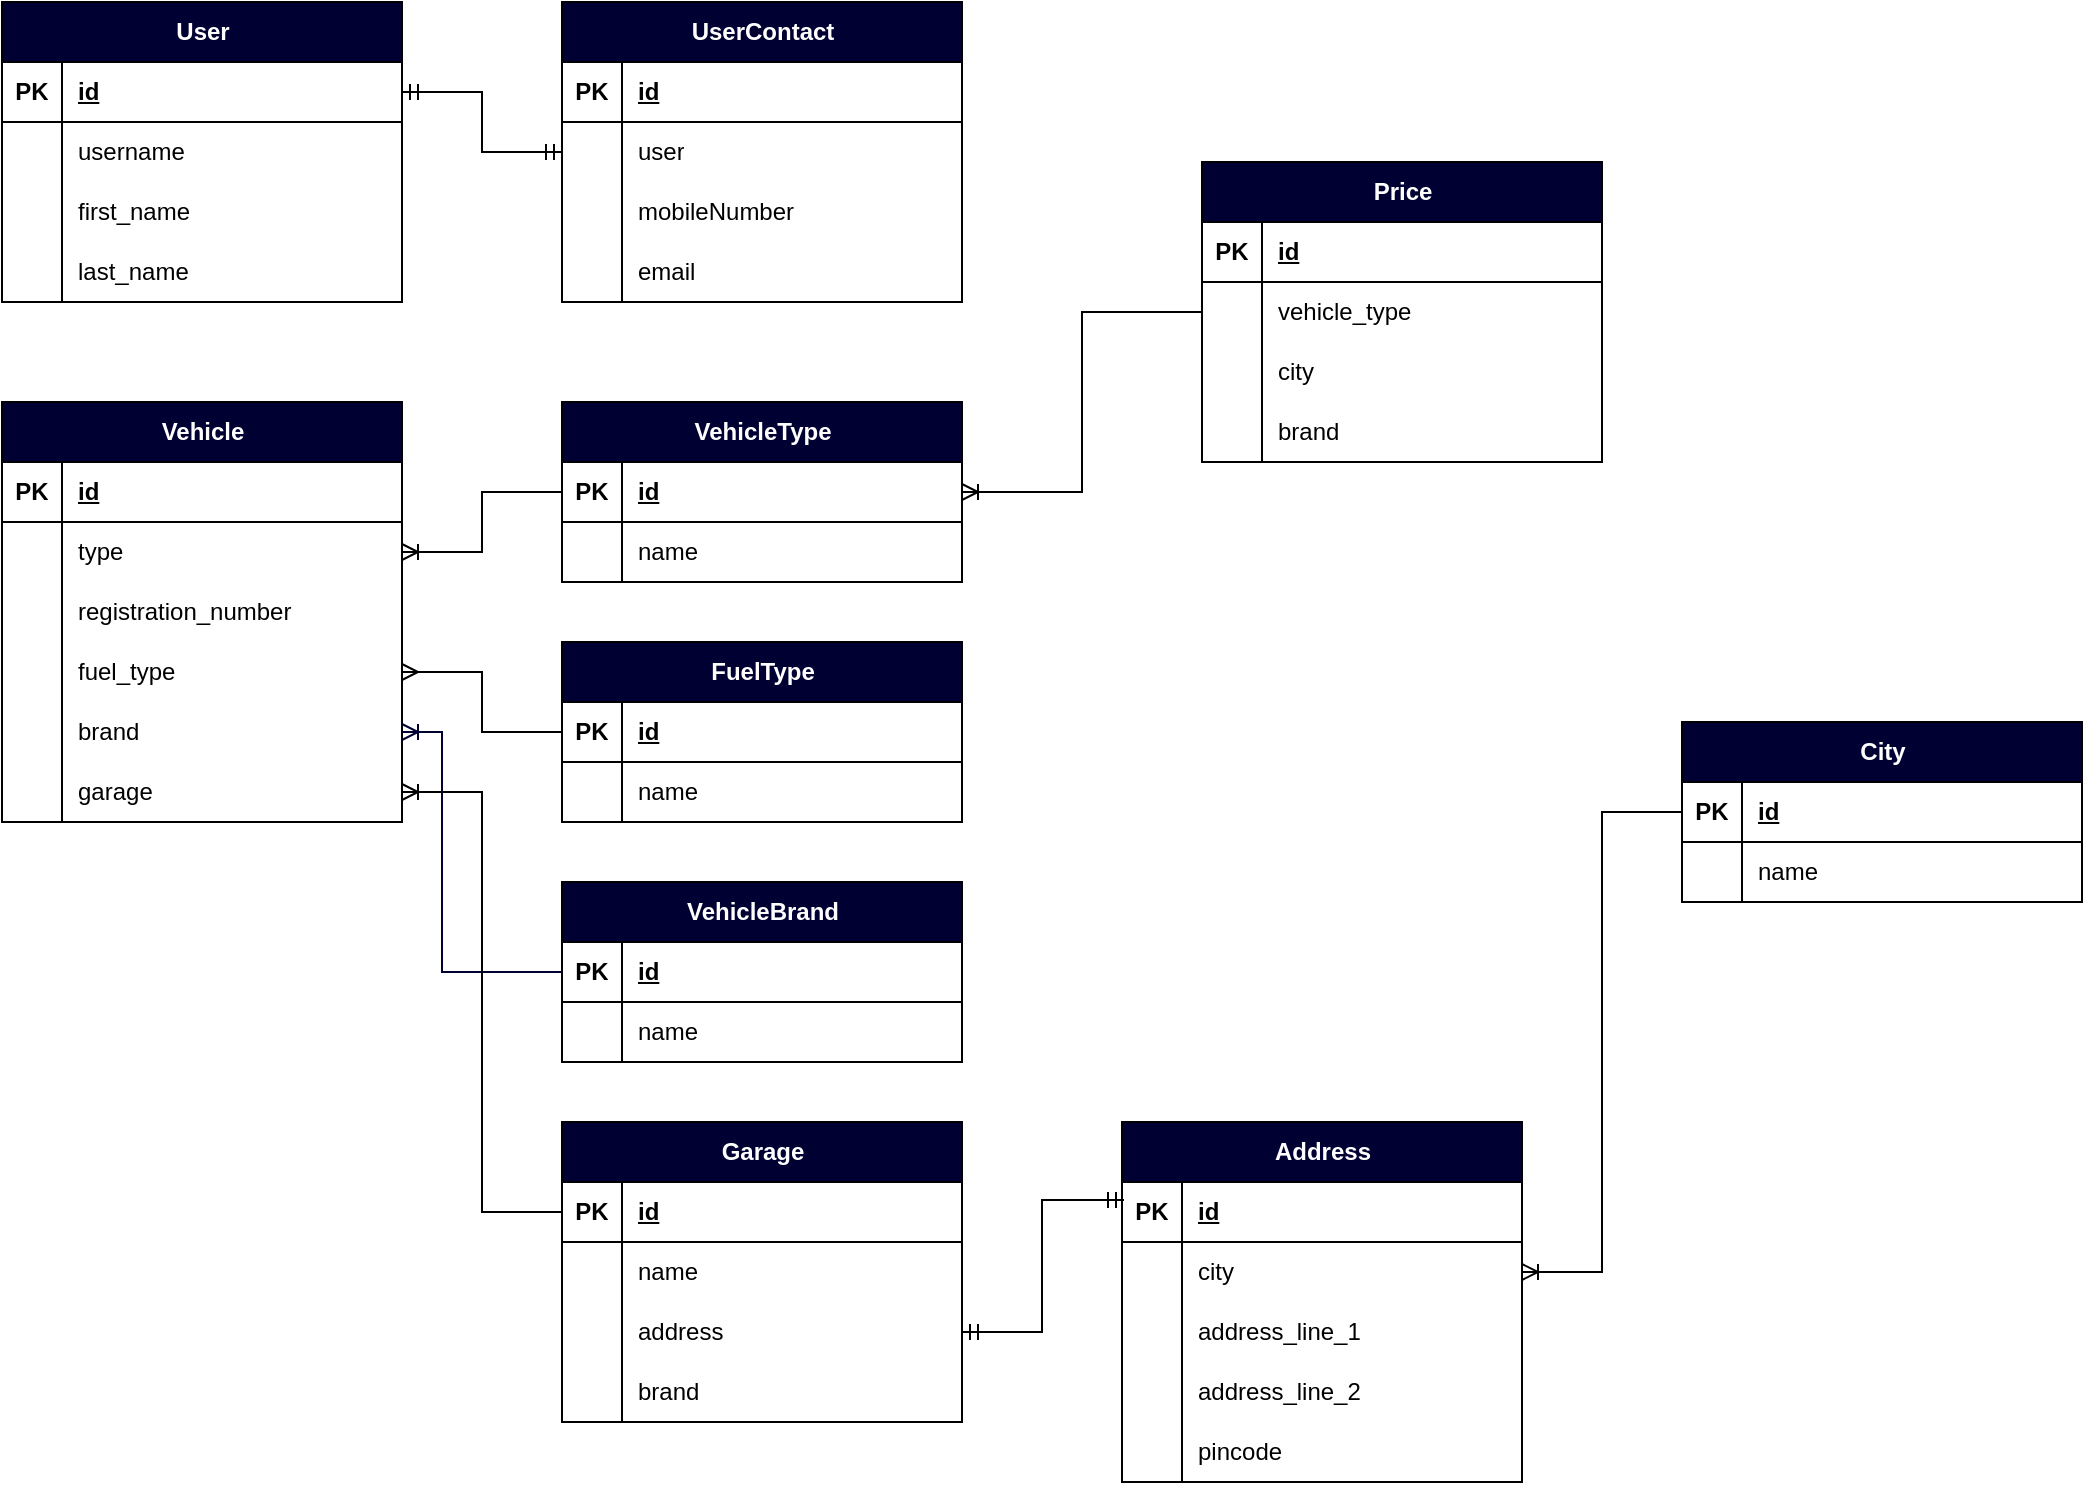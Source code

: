 <mxfile version="21.6.8" type="github">
  <diagram id="R2lEEEUBdFMjLlhIrx00" name="Page-1">
    <mxGraphModel dx="1434" dy="750" grid="1" gridSize="10" guides="1" tooltips="1" connect="1" arrows="1" fold="1" page="1" pageScale="1" pageWidth="850" pageHeight="1100" math="0" shadow="0" extFonts="Permanent Marker^https://fonts.googleapis.com/css?family=Permanent+Marker">
      <root>
        <mxCell id="0" />
        <mxCell id="1" parent="0" />
        <mxCell id="TW8zN2SquAORS2_X0zOL-1" value="User" style="shape=table;startSize=30;container=1;collapsible=1;childLayout=tableLayout;fixedRows=1;rowLines=0;fontStyle=1;align=center;resizeLast=1;html=1;fillColor=#000033;fontColor=#FFFFFF;" vertex="1" parent="1">
          <mxGeometry x="120" y="80" width="200" height="150" as="geometry" />
        </mxCell>
        <mxCell id="TW8zN2SquAORS2_X0zOL-2" value="" style="shape=tableRow;horizontal=0;startSize=0;swimlaneHead=0;swimlaneBody=0;fillColor=none;collapsible=0;dropTarget=0;points=[[0,0.5],[1,0.5]];portConstraint=eastwest;top=0;left=0;right=0;bottom=1;" vertex="1" parent="TW8zN2SquAORS2_X0zOL-1">
          <mxGeometry y="30" width="200" height="30" as="geometry" />
        </mxCell>
        <mxCell id="TW8zN2SquAORS2_X0zOL-3" value="PK" style="shape=partialRectangle;connectable=0;fillColor=none;top=0;left=0;bottom=0;right=0;fontStyle=1;overflow=hidden;whiteSpace=wrap;html=1;" vertex="1" parent="TW8zN2SquAORS2_X0zOL-2">
          <mxGeometry width="30" height="30" as="geometry">
            <mxRectangle width="30" height="30" as="alternateBounds" />
          </mxGeometry>
        </mxCell>
        <mxCell id="TW8zN2SquAORS2_X0zOL-4" value="id" style="shape=partialRectangle;connectable=0;fillColor=none;top=0;left=0;bottom=0;right=0;align=left;spacingLeft=6;fontStyle=5;overflow=hidden;whiteSpace=wrap;html=1;" vertex="1" parent="TW8zN2SquAORS2_X0zOL-2">
          <mxGeometry x="30" width="170" height="30" as="geometry">
            <mxRectangle width="170" height="30" as="alternateBounds" />
          </mxGeometry>
        </mxCell>
        <mxCell id="TW8zN2SquAORS2_X0zOL-5" value="" style="shape=tableRow;horizontal=0;startSize=0;swimlaneHead=0;swimlaneBody=0;fillColor=none;collapsible=0;dropTarget=0;points=[[0,0.5],[1,0.5]];portConstraint=eastwest;top=0;left=0;right=0;bottom=0;" vertex="1" parent="TW8zN2SquAORS2_X0zOL-1">
          <mxGeometry y="60" width="200" height="30" as="geometry" />
        </mxCell>
        <mxCell id="TW8zN2SquAORS2_X0zOL-6" value="" style="shape=partialRectangle;connectable=0;fillColor=none;top=0;left=0;bottom=0;right=0;editable=1;overflow=hidden;whiteSpace=wrap;html=1;" vertex="1" parent="TW8zN2SquAORS2_X0zOL-5">
          <mxGeometry width="30" height="30" as="geometry">
            <mxRectangle width="30" height="30" as="alternateBounds" />
          </mxGeometry>
        </mxCell>
        <mxCell id="TW8zN2SquAORS2_X0zOL-7" value="username" style="shape=partialRectangle;connectable=0;fillColor=none;top=0;left=0;bottom=0;right=0;align=left;spacingLeft=6;overflow=hidden;whiteSpace=wrap;html=1;" vertex="1" parent="TW8zN2SquAORS2_X0zOL-5">
          <mxGeometry x="30" width="170" height="30" as="geometry">
            <mxRectangle width="170" height="30" as="alternateBounds" />
          </mxGeometry>
        </mxCell>
        <mxCell id="TW8zN2SquAORS2_X0zOL-8" value="" style="shape=tableRow;horizontal=0;startSize=0;swimlaneHead=0;swimlaneBody=0;fillColor=none;collapsible=0;dropTarget=0;points=[[0,0.5],[1,0.5]];portConstraint=eastwest;top=0;left=0;right=0;bottom=0;" vertex="1" parent="TW8zN2SquAORS2_X0zOL-1">
          <mxGeometry y="90" width="200" height="30" as="geometry" />
        </mxCell>
        <mxCell id="TW8zN2SquAORS2_X0zOL-9" value="" style="shape=partialRectangle;connectable=0;fillColor=none;top=0;left=0;bottom=0;right=0;editable=1;overflow=hidden;whiteSpace=wrap;html=1;" vertex="1" parent="TW8zN2SquAORS2_X0zOL-8">
          <mxGeometry width="30" height="30" as="geometry">
            <mxRectangle width="30" height="30" as="alternateBounds" />
          </mxGeometry>
        </mxCell>
        <mxCell id="TW8zN2SquAORS2_X0zOL-10" value="first_name" style="shape=partialRectangle;connectable=0;fillColor=none;top=0;left=0;bottom=0;right=0;align=left;spacingLeft=6;overflow=hidden;whiteSpace=wrap;html=1;" vertex="1" parent="TW8zN2SquAORS2_X0zOL-8">
          <mxGeometry x="30" width="170" height="30" as="geometry">
            <mxRectangle width="170" height="30" as="alternateBounds" />
          </mxGeometry>
        </mxCell>
        <mxCell id="TW8zN2SquAORS2_X0zOL-11" value="" style="shape=tableRow;horizontal=0;startSize=0;swimlaneHead=0;swimlaneBody=0;fillColor=none;collapsible=0;dropTarget=0;points=[[0,0.5],[1,0.5]];portConstraint=eastwest;top=0;left=0;right=0;bottom=0;" vertex="1" parent="TW8zN2SquAORS2_X0zOL-1">
          <mxGeometry y="120" width="200" height="30" as="geometry" />
        </mxCell>
        <mxCell id="TW8zN2SquAORS2_X0zOL-12" value="" style="shape=partialRectangle;connectable=0;fillColor=none;top=0;left=0;bottom=0;right=0;editable=1;overflow=hidden;whiteSpace=wrap;html=1;" vertex="1" parent="TW8zN2SquAORS2_X0zOL-11">
          <mxGeometry width="30" height="30" as="geometry">
            <mxRectangle width="30" height="30" as="alternateBounds" />
          </mxGeometry>
        </mxCell>
        <mxCell id="TW8zN2SquAORS2_X0zOL-13" value="last_name" style="shape=partialRectangle;connectable=0;fillColor=none;top=0;left=0;bottom=0;right=0;align=left;spacingLeft=6;overflow=hidden;whiteSpace=wrap;html=1;" vertex="1" parent="TW8zN2SquAORS2_X0zOL-11">
          <mxGeometry x="30" width="170" height="30" as="geometry">
            <mxRectangle width="170" height="30" as="alternateBounds" />
          </mxGeometry>
        </mxCell>
        <mxCell id="TW8zN2SquAORS2_X0zOL-14" value="UserContact" style="shape=table;startSize=30;container=1;collapsible=1;childLayout=tableLayout;fixedRows=1;rowLines=0;fontStyle=1;align=center;resizeLast=1;html=1;fillColor=#000033;fontColor=#FFFFFF;" vertex="1" parent="1">
          <mxGeometry x="400" y="80" width="200" height="150" as="geometry" />
        </mxCell>
        <mxCell id="TW8zN2SquAORS2_X0zOL-15" value="" style="shape=tableRow;horizontal=0;startSize=0;swimlaneHead=0;swimlaneBody=0;fillColor=none;collapsible=0;dropTarget=0;points=[[0,0.5],[1,0.5]];portConstraint=eastwest;top=0;left=0;right=0;bottom=1;" vertex="1" parent="TW8zN2SquAORS2_X0zOL-14">
          <mxGeometry y="30" width="200" height="30" as="geometry" />
        </mxCell>
        <mxCell id="TW8zN2SquAORS2_X0zOL-16" value="PK" style="shape=partialRectangle;connectable=0;fillColor=none;top=0;left=0;bottom=0;right=0;fontStyle=1;overflow=hidden;whiteSpace=wrap;html=1;" vertex="1" parent="TW8zN2SquAORS2_X0zOL-15">
          <mxGeometry width="30" height="30" as="geometry">
            <mxRectangle width="30" height="30" as="alternateBounds" />
          </mxGeometry>
        </mxCell>
        <mxCell id="TW8zN2SquAORS2_X0zOL-17" value="id" style="shape=partialRectangle;connectable=0;fillColor=none;top=0;left=0;bottom=0;right=0;align=left;spacingLeft=6;fontStyle=5;overflow=hidden;whiteSpace=wrap;html=1;" vertex="1" parent="TW8zN2SquAORS2_X0zOL-15">
          <mxGeometry x="30" width="170" height="30" as="geometry">
            <mxRectangle width="170" height="30" as="alternateBounds" />
          </mxGeometry>
        </mxCell>
        <mxCell id="TW8zN2SquAORS2_X0zOL-24" value="" style="shape=tableRow;horizontal=0;startSize=0;swimlaneHead=0;swimlaneBody=0;fillColor=none;collapsible=0;dropTarget=0;points=[[0,0.5],[1,0.5]];portConstraint=eastwest;top=0;left=0;right=0;bottom=0;" vertex="1" parent="TW8zN2SquAORS2_X0zOL-14">
          <mxGeometry y="60" width="200" height="30" as="geometry" />
        </mxCell>
        <mxCell id="TW8zN2SquAORS2_X0zOL-25" value="" style="shape=partialRectangle;connectable=0;fillColor=none;top=0;left=0;bottom=0;right=0;editable=1;overflow=hidden;whiteSpace=wrap;html=1;" vertex="1" parent="TW8zN2SquAORS2_X0zOL-24">
          <mxGeometry width="30" height="30" as="geometry">
            <mxRectangle width="30" height="30" as="alternateBounds" />
          </mxGeometry>
        </mxCell>
        <mxCell id="TW8zN2SquAORS2_X0zOL-26" value="user" style="shape=partialRectangle;connectable=0;fillColor=none;top=0;left=0;bottom=0;right=0;align=left;spacingLeft=6;overflow=hidden;whiteSpace=wrap;html=1;" vertex="1" parent="TW8zN2SquAORS2_X0zOL-24">
          <mxGeometry x="30" width="170" height="30" as="geometry">
            <mxRectangle width="170" height="30" as="alternateBounds" />
          </mxGeometry>
        </mxCell>
        <mxCell id="TW8zN2SquAORS2_X0zOL-18" value="" style="shape=tableRow;horizontal=0;startSize=0;swimlaneHead=0;swimlaneBody=0;fillColor=none;collapsible=0;dropTarget=0;points=[[0,0.5],[1,0.5]];portConstraint=eastwest;top=0;left=0;right=0;bottom=0;" vertex="1" parent="TW8zN2SquAORS2_X0zOL-14">
          <mxGeometry y="90" width="200" height="30" as="geometry" />
        </mxCell>
        <mxCell id="TW8zN2SquAORS2_X0zOL-19" value="" style="shape=partialRectangle;connectable=0;fillColor=none;top=0;left=0;bottom=0;right=0;editable=1;overflow=hidden;whiteSpace=wrap;html=1;" vertex="1" parent="TW8zN2SquAORS2_X0zOL-18">
          <mxGeometry width="30" height="30" as="geometry">
            <mxRectangle width="30" height="30" as="alternateBounds" />
          </mxGeometry>
        </mxCell>
        <mxCell id="TW8zN2SquAORS2_X0zOL-20" value="mobileNumber" style="shape=partialRectangle;connectable=0;fillColor=none;top=0;left=0;bottom=0;right=0;align=left;spacingLeft=6;overflow=hidden;whiteSpace=wrap;html=1;" vertex="1" parent="TW8zN2SquAORS2_X0zOL-18">
          <mxGeometry x="30" width="170" height="30" as="geometry">
            <mxRectangle width="170" height="30" as="alternateBounds" />
          </mxGeometry>
        </mxCell>
        <mxCell id="TW8zN2SquAORS2_X0zOL-21" value="" style="shape=tableRow;horizontal=0;startSize=0;swimlaneHead=0;swimlaneBody=0;fillColor=none;collapsible=0;dropTarget=0;points=[[0,0.5],[1,0.5]];portConstraint=eastwest;top=0;left=0;right=0;bottom=0;" vertex="1" parent="TW8zN2SquAORS2_X0zOL-14">
          <mxGeometry y="120" width="200" height="30" as="geometry" />
        </mxCell>
        <mxCell id="TW8zN2SquAORS2_X0zOL-22" value="" style="shape=partialRectangle;connectable=0;fillColor=none;top=0;left=0;bottom=0;right=0;editable=1;overflow=hidden;whiteSpace=wrap;html=1;" vertex="1" parent="TW8zN2SquAORS2_X0zOL-21">
          <mxGeometry width="30" height="30" as="geometry">
            <mxRectangle width="30" height="30" as="alternateBounds" />
          </mxGeometry>
        </mxCell>
        <mxCell id="TW8zN2SquAORS2_X0zOL-23" value="email" style="shape=partialRectangle;connectable=0;fillColor=none;top=0;left=0;bottom=0;right=0;align=left;spacingLeft=6;overflow=hidden;whiteSpace=wrap;html=1;" vertex="1" parent="TW8zN2SquAORS2_X0zOL-21">
          <mxGeometry x="30" width="170" height="30" as="geometry">
            <mxRectangle width="170" height="30" as="alternateBounds" />
          </mxGeometry>
        </mxCell>
        <mxCell id="TW8zN2SquAORS2_X0zOL-27" value="" style="edgeStyle=orthogonalEdgeStyle;fontSize=12;html=1;endArrow=ERmandOne;startArrow=ERmandOne;rounded=0;" edge="1" parent="1" source="TW8zN2SquAORS2_X0zOL-2" target="TW8zN2SquAORS2_X0zOL-24">
          <mxGeometry width="100" height="100" relative="1" as="geometry">
            <mxPoint x="370" y="440" as="sourcePoint" />
            <mxPoint x="470" y="340" as="targetPoint" />
          </mxGeometry>
        </mxCell>
        <mxCell id="TW8zN2SquAORS2_X0zOL-54" value="Vehicle" style="shape=table;startSize=30;container=1;collapsible=1;childLayout=tableLayout;fixedRows=1;rowLines=0;fontStyle=1;align=center;resizeLast=1;html=1;fillColor=#000033;fontColor=#FFFFFF;" vertex="1" parent="1">
          <mxGeometry x="120" y="280" width="200" height="210" as="geometry" />
        </mxCell>
        <mxCell id="TW8zN2SquAORS2_X0zOL-55" value="" style="shape=tableRow;horizontal=0;startSize=0;swimlaneHead=0;swimlaneBody=0;fillColor=none;collapsible=0;dropTarget=0;points=[[0,0.5],[1,0.5]];portConstraint=eastwest;top=0;left=0;right=0;bottom=1;" vertex="1" parent="TW8zN2SquAORS2_X0zOL-54">
          <mxGeometry y="30" width="200" height="30" as="geometry" />
        </mxCell>
        <mxCell id="TW8zN2SquAORS2_X0zOL-56" value="PK" style="shape=partialRectangle;connectable=0;fillColor=none;top=0;left=0;bottom=0;right=0;fontStyle=1;overflow=hidden;whiteSpace=wrap;html=1;" vertex="1" parent="TW8zN2SquAORS2_X0zOL-55">
          <mxGeometry width="30" height="30" as="geometry">
            <mxRectangle width="30" height="30" as="alternateBounds" />
          </mxGeometry>
        </mxCell>
        <mxCell id="TW8zN2SquAORS2_X0zOL-57" value="id" style="shape=partialRectangle;connectable=0;fillColor=none;top=0;left=0;bottom=0;right=0;align=left;spacingLeft=6;fontStyle=5;overflow=hidden;whiteSpace=wrap;html=1;" vertex="1" parent="TW8zN2SquAORS2_X0zOL-55">
          <mxGeometry x="30" width="170" height="30" as="geometry">
            <mxRectangle width="170" height="30" as="alternateBounds" />
          </mxGeometry>
        </mxCell>
        <mxCell id="TW8zN2SquAORS2_X0zOL-58" value="" style="shape=tableRow;horizontal=0;startSize=0;swimlaneHead=0;swimlaneBody=0;fillColor=none;collapsible=0;dropTarget=0;points=[[0,0.5],[1,0.5]];portConstraint=eastwest;top=0;left=0;right=0;bottom=0;" vertex="1" parent="TW8zN2SquAORS2_X0zOL-54">
          <mxGeometry y="60" width="200" height="30" as="geometry" />
        </mxCell>
        <mxCell id="TW8zN2SquAORS2_X0zOL-59" value="" style="shape=partialRectangle;connectable=0;fillColor=none;top=0;left=0;bottom=0;right=0;editable=1;overflow=hidden;whiteSpace=wrap;html=1;" vertex="1" parent="TW8zN2SquAORS2_X0zOL-58">
          <mxGeometry width="30" height="30" as="geometry">
            <mxRectangle width="30" height="30" as="alternateBounds" />
          </mxGeometry>
        </mxCell>
        <mxCell id="TW8zN2SquAORS2_X0zOL-60" value="type" style="shape=partialRectangle;connectable=0;fillColor=none;top=0;left=0;bottom=0;right=0;align=left;spacingLeft=6;overflow=hidden;whiteSpace=wrap;html=1;" vertex="1" parent="TW8zN2SquAORS2_X0zOL-58">
          <mxGeometry x="30" width="170" height="30" as="geometry">
            <mxRectangle width="170" height="30" as="alternateBounds" />
          </mxGeometry>
        </mxCell>
        <mxCell id="TW8zN2SquAORS2_X0zOL-61" value="" style="shape=tableRow;horizontal=0;startSize=0;swimlaneHead=0;swimlaneBody=0;fillColor=none;collapsible=0;dropTarget=0;points=[[0,0.5],[1,0.5]];portConstraint=eastwest;top=0;left=0;right=0;bottom=0;" vertex="1" parent="TW8zN2SquAORS2_X0zOL-54">
          <mxGeometry y="90" width="200" height="30" as="geometry" />
        </mxCell>
        <mxCell id="TW8zN2SquAORS2_X0zOL-62" value="" style="shape=partialRectangle;connectable=0;fillColor=none;top=0;left=0;bottom=0;right=0;editable=1;overflow=hidden;whiteSpace=wrap;html=1;" vertex="1" parent="TW8zN2SquAORS2_X0zOL-61">
          <mxGeometry width="30" height="30" as="geometry">
            <mxRectangle width="30" height="30" as="alternateBounds" />
          </mxGeometry>
        </mxCell>
        <mxCell id="TW8zN2SquAORS2_X0zOL-63" value="registration_number" style="shape=partialRectangle;connectable=0;fillColor=none;top=0;left=0;bottom=0;right=0;align=left;spacingLeft=6;overflow=hidden;whiteSpace=wrap;html=1;" vertex="1" parent="TW8zN2SquAORS2_X0zOL-61">
          <mxGeometry x="30" width="170" height="30" as="geometry">
            <mxRectangle width="170" height="30" as="alternateBounds" />
          </mxGeometry>
        </mxCell>
        <mxCell id="TW8zN2SquAORS2_X0zOL-64" value="" style="shape=tableRow;horizontal=0;startSize=0;swimlaneHead=0;swimlaneBody=0;fillColor=none;collapsible=0;dropTarget=0;points=[[0,0.5],[1,0.5]];portConstraint=eastwest;top=0;left=0;right=0;bottom=0;" vertex="1" parent="TW8zN2SquAORS2_X0zOL-54">
          <mxGeometry y="120" width="200" height="30" as="geometry" />
        </mxCell>
        <mxCell id="TW8zN2SquAORS2_X0zOL-65" value="" style="shape=partialRectangle;connectable=0;fillColor=none;top=0;left=0;bottom=0;right=0;editable=1;overflow=hidden;whiteSpace=wrap;html=1;" vertex="1" parent="TW8zN2SquAORS2_X0zOL-64">
          <mxGeometry width="30" height="30" as="geometry">
            <mxRectangle width="30" height="30" as="alternateBounds" />
          </mxGeometry>
        </mxCell>
        <mxCell id="TW8zN2SquAORS2_X0zOL-66" value="fuel_type" style="shape=partialRectangle;connectable=0;fillColor=none;top=0;left=0;bottom=0;right=0;align=left;spacingLeft=6;overflow=hidden;whiteSpace=wrap;html=1;" vertex="1" parent="TW8zN2SquAORS2_X0zOL-64">
          <mxGeometry x="30" width="170" height="30" as="geometry">
            <mxRectangle width="170" height="30" as="alternateBounds" />
          </mxGeometry>
        </mxCell>
        <mxCell id="TW8zN2SquAORS2_X0zOL-89" value="" style="shape=tableRow;horizontal=0;startSize=0;swimlaneHead=0;swimlaneBody=0;fillColor=none;collapsible=0;dropTarget=0;points=[[0,0.5],[1,0.5]];portConstraint=eastwest;top=0;left=0;right=0;bottom=0;" vertex="1" parent="TW8zN2SquAORS2_X0zOL-54">
          <mxGeometry y="150" width="200" height="30" as="geometry" />
        </mxCell>
        <mxCell id="TW8zN2SquAORS2_X0zOL-90" value="" style="shape=partialRectangle;connectable=0;fillColor=none;top=0;left=0;bottom=0;right=0;editable=1;overflow=hidden;whiteSpace=wrap;html=1;" vertex="1" parent="TW8zN2SquAORS2_X0zOL-89">
          <mxGeometry width="30" height="30" as="geometry">
            <mxRectangle width="30" height="30" as="alternateBounds" />
          </mxGeometry>
        </mxCell>
        <mxCell id="TW8zN2SquAORS2_X0zOL-91" value="brand" style="shape=partialRectangle;connectable=0;fillColor=none;top=0;left=0;bottom=0;right=0;align=left;spacingLeft=6;overflow=hidden;whiteSpace=wrap;html=1;" vertex="1" parent="TW8zN2SquAORS2_X0zOL-89">
          <mxGeometry x="30" width="170" height="30" as="geometry">
            <mxRectangle width="170" height="30" as="alternateBounds" />
          </mxGeometry>
        </mxCell>
        <mxCell id="TW8zN2SquAORS2_X0zOL-145" value="" style="shape=tableRow;horizontal=0;startSize=0;swimlaneHead=0;swimlaneBody=0;fillColor=none;collapsible=0;dropTarget=0;points=[[0,0.5],[1,0.5]];portConstraint=eastwest;top=0;left=0;right=0;bottom=0;" vertex="1" parent="TW8zN2SquAORS2_X0zOL-54">
          <mxGeometry y="180" width="200" height="30" as="geometry" />
        </mxCell>
        <mxCell id="TW8zN2SquAORS2_X0zOL-146" value="" style="shape=partialRectangle;connectable=0;fillColor=none;top=0;left=0;bottom=0;right=0;editable=1;overflow=hidden;whiteSpace=wrap;html=1;" vertex="1" parent="TW8zN2SquAORS2_X0zOL-145">
          <mxGeometry width="30" height="30" as="geometry">
            <mxRectangle width="30" height="30" as="alternateBounds" />
          </mxGeometry>
        </mxCell>
        <mxCell id="TW8zN2SquAORS2_X0zOL-147" value="garage" style="shape=partialRectangle;connectable=0;fillColor=none;top=0;left=0;bottom=0;right=0;align=left;spacingLeft=6;overflow=hidden;whiteSpace=wrap;html=1;" vertex="1" parent="TW8zN2SquAORS2_X0zOL-145">
          <mxGeometry x="30" width="170" height="30" as="geometry">
            <mxRectangle width="170" height="30" as="alternateBounds" />
          </mxGeometry>
        </mxCell>
        <mxCell id="TW8zN2SquAORS2_X0zOL-67" value="VehicleType" style="shape=table;startSize=30;container=1;collapsible=1;childLayout=tableLayout;fixedRows=1;rowLines=0;fontStyle=1;align=center;resizeLast=1;html=1;fillColor=#000033;fontColor=#FFFFFF;" vertex="1" parent="1">
          <mxGeometry x="400" y="280" width="200" height="90" as="geometry" />
        </mxCell>
        <mxCell id="TW8zN2SquAORS2_X0zOL-68" value="" style="shape=tableRow;horizontal=0;startSize=0;swimlaneHead=0;swimlaneBody=0;fillColor=none;collapsible=0;dropTarget=0;points=[[0,0.5],[1,0.5]];portConstraint=eastwest;top=0;left=0;right=0;bottom=1;" vertex="1" parent="TW8zN2SquAORS2_X0zOL-67">
          <mxGeometry y="30" width="200" height="30" as="geometry" />
        </mxCell>
        <mxCell id="TW8zN2SquAORS2_X0zOL-69" value="PK" style="shape=partialRectangle;connectable=0;fillColor=none;top=0;left=0;bottom=0;right=0;fontStyle=1;overflow=hidden;whiteSpace=wrap;html=1;" vertex="1" parent="TW8zN2SquAORS2_X0zOL-68">
          <mxGeometry width="30" height="30" as="geometry">
            <mxRectangle width="30" height="30" as="alternateBounds" />
          </mxGeometry>
        </mxCell>
        <mxCell id="TW8zN2SquAORS2_X0zOL-70" value="id" style="shape=partialRectangle;connectable=0;fillColor=none;top=0;left=0;bottom=0;right=0;align=left;spacingLeft=6;fontStyle=5;overflow=hidden;whiteSpace=wrap;html=1;" vertex="1" parent="TW8zN2SquAORS2_X0zOL-68">
          <mxGeometry x="30" width="170" height="30" as="geometry">
            <mxRectangle width="170" height="30" as="alternateBounds" />
          </mxGeometry>
        </mxCell>
        <mxCell id="TW8zN2SquAORS2_X0zOL-71" value="" style="shape=tableRow;horizontal=0;startSize=0;swimlaneHead=0;swimlaneBody=0;fillColor=none;collapsible=0;dropTarget=0;points=[[0,0.5],[1,0.5]];portConstraint=eastwest;top=0;left=0;right=0;bottom=0;" vertex="1" parent="TW8zN2SquAORS2_X0zOL-67">
          <mxGeometry y="60" width="200" height="30" as="geometry" />
        </mxCell>
        <mxCell id="TW8zN2SquAORS2_X0zOL-72" value="" style="shape=partialRectangle;connectable=0;fillColor=none;top=0;left=0;bottom=0;right=0;editable=1;overflow=hidden;whiteSpace=wrap;html=1;" vertex="1" parent="TW8zN2SquAORS2_X0zOL-71">
          <mxGeometry width="30" height="30" as="geometry">
            <mxRectangle width="30" height="30" as="alternateBounds" />
          </mxGeometry>
        </mxCell>
        <mxCell id="TW8zN2SquAORS2_X0zOL-73" value="name" style="shape=partialRectangle;connectable=0;fillColor=none;top=0;left=0;bottom=0;right=0;align=left;spacingLeft=6;overflow=hidden;whiteSpace=wrap;html=1;" vertex="1" parent="TW8zN2SquAORS2_X0zOL-71">
          <mxGeometry x="30" width="170" height="30" as="geometry">
            <mxRectangle width="170" height="30" as="alternateBounds" />
          </mxGeometry>
        </mxCell>
        <mxCell id="TW8zN2SquAORS2_X0zOL-80" value="" style="edgeStyle=orthogonalEdgeStyle;fontSize=12;html=1;endArrow=ERoneToMany;rounded=0;" edge="1" parent="1" source="TW8zN2SquAORS2_X0zOL-68" target="TW8zN2SquAORS2_X0zOL-58">
          <mxGeometry width="100" height="100" relative="1" as="geometry">
            <mxPoint x="370" y="440" as="sourcePoint" />
            <mxPoint x="470" y="340" as="targetPoint" />
          </mxGeometry>
        </mxCell>
        <mxCell id="TW8zN2SquAORS2_X0zOL-81" value="FuelType" style="shape=table;startSize=30;container=1;collapsible=1;childLayout=tableLayout;fixedRows=1;rowLines=0;fontStyle=1;align=center;resizeLast=1;html=1;fillColor=#000033;fontColor=#FFFFFF;" vertex="1" parent="1">
          <mxGeometry x="400" y="400" width="200" height="90" as="geometry" />
        </mxCell>
        <mxCell id="TW8zN2SquAORS2_X0zOL-82" value="" style="shape=tableRow;horizontal=0;startSize=0;swimlaneHead=0;swimlaneBody=0;fillColor=none;collapsible=0;dropTarget=0;points=[[0,0.5],[1,0.5]];portConstraint=eastwest;top=0;left=0;right=0;bottom=1;" vertex="1" parent="TW8zN2SquAORS2_X0zOL-81">
          <mxGeometry y="30" width="200" height="30" as="geometry" />
        </mxCell>
        <mxCell id="TW8zN2SquAORS2_X0zOL-83" value="PK" style="shape=partialRectangle;connectable=0;fillColor=none;top=0;left=0;bottom=0;right=0;fontStyle=1;overflow=hidden;whiteSpace=wrap;html=1;" vertex="1" parent="TW8zN2SquAORS2_X0zOL-82">
          <mxGeometry width="30" height="30" as="geometry">
            <mxRectangle width="30" height="30" as="alternateBounds" />
          </mxGeometry>
        </mxCell>
        <mxCell id="TW8zN2SquAORS2_X0zOL-84" value="id" style="shape=partialRectangle;connectable=0;fillColor=none;top=0;left=0;bottom=0;right=0;align=left;spacingLeft=6;fontStyle=5;overflow=hidden;whiteSpace=wrap;html=1;" vertex="1" parent="TW8zN2SquAORS2_X0zOL-82">
          <mxGeometry x="30" width="170" height="30" as="geometry">
            <mxRectangle width="170" height="30" as="alternateBounds" />
          </mxGeometry>
        </mxCell>
        <mxCell id="TW8zN2SquAORS2_X0zOL-85" value="" style="shape=tableRow;horizontal=0;startSize=0;swimlaneHead=0;swimlaneBody=0;fillColor=none;collapsible=0;dropTarget=0;points=[[0,0.5],[1,0.5]];portConstraint=eastwest;top=0;left=0;right=0;bottom=0;" vertex="1" parent="TW8zN2SquAORS2_X0zOL-81">
          <mxGeometry y="60" width="200" height="30" as="geometry" />
        </mxCell>
        <mxCell id="TW8zN2SquAORS2_X0zOL-86" value="" style="shape=partialRectangle;connectable=0;fillColor=none;top=0;left=0;bottom=0;right=0;editable=1;overflow=hidden;whiteSpace=wrap;html=1;" vertex="1" parent="TW8zN2SquAORS2_X0zOL-85">
          <mxGeometry width="30" height="30" as="geometry">
            <mxRectangle width="30" height="30" as="alternateBounds" />
          </mxGeometry>
        </mxCell>
        <mxCell id="TW8zN2SquAORS2_X0zOL-87" value="name" style="shape=partialRectangle;connectable=0;fillColor=none;top=0;left=0;bottom=0;right=0;align=left;spacingLeft=6;overflow=hidden;whiteSpace=wrap;html=1;" vertex="1" parent="TW8zN2SquAORS2_X0zOL-85">
          <mxGeometry x="30" width="170" height="30" as="geometry">
            <mxRectangle width="170" height="30" as="alternateBounds" />
          </mxGeometry>
        </mxCell>
        <mxCell id="TW8zN2SquAORS2_X0zOL-92" value="VehicleBrand" style="shape=table;startSize=30;container=1;collapsible=1;childLayout=tableLayout;fixedRows=1;rowLines=0;fontStyle=1;align=center;resizeLast=1;html=1;fillColor=#000033;fontColor=#FFFFFF;" vertex="1" parent="1">
          <mxGeometry x="400" y="520" width="200" height="90" as="geometry" />
        </mxCell>
        <mxCell id="TW8zN2SquAORS2_X0zOL-93" value="" style="shape=tableRow;horizontal=0;startSize=0;swimlaneHead=0;swimlaneBody=0;fillColor=none;collapsible=0;dropTarget=0;points=[[0,0.5],[1,0.5]];portConstraint=eastwest;top=0;left=0;right=0;bottom=1;" vertex="1" parent="TW8zN2SquAORS2_X0zOL-92">
          <mxGeometry y="30" width="200" height="30" as="geometry" />
        </mxCell>
        <mxCell id="TW8zN2SquAORS2_X0zOL-94" value="PK" style="shape=partialRectangle;connectable=0;fillColor=none;top=0;left=0;bottom=0;right=0;fontStyle=1;overflow=hidden;whiteSpace=wrap;html=1;" vertex="1" parent="TW8zN2SquAORS2_X0zOL-93">
          <mxGeometry width="30" height="30" as="geometry">
            <mxRectangle width="30" height="30" as="alternateBounds" />
          </mxGeometry>
        </mxCell>
        <mxCell id="TW8zN2SquAORS2_X0zOL-95" value="id" style="shape=partialRectangle;connectable=0;fillColor=none;top=0;left=0;bottom=0;right=0;align=left;spacingLeft=6;fontStyle=5;overflow=hidden;whiteSpace=wrap;html=1;" vertex="1" parent="TW8zN2SquAORS2_X0zOL-93">
          <mxGeometry x="30" width="170" height="30" as="geometry">
            <mxRectangle width="170" height="30" as="alternateBounds" />
          </mxGeometry>
        </mxCell>
        <mxCell id="TW8zN2SquAORS2_X0zOL-96" value="" style="shape=tableRow;horizontal=0;startSize=0;swimlaneHead=0;swimlaneBody=0;fillColor=none;collapsible=0;dropTarget=0;points=[[0,0.5],[1,0.5]];portConstraint=eastwest;top=0;left=0;right=0;bottom=0;" vertex="1" parent="TW8zN2SquAORS2_X0zOL-92">
          <mxGeometry y="60" width="200" height="30" as="geometry" />
        </mxCell>
        <mxCell id="TW8zN2SquAORS2_X0zOL-97" value="" style="shape=partialRectangle;connectable=0;fillColor=none;top=0;left=0;bottom=0;right=0;editable=1;overflow=hidden;whiteSpace=wrap;html=1;" vertex="1" parent="TW8zN2SquAORS2_X0zOL-96">
          <mxGeometry width="30" height="30" as="geometry">
            <mxRectangle width="30" height="30" as="alternateBounds" />
          </mxGeometry>
        </mxCell>
        <mxCell id="TW8zN2SquAORS2_X0zOL-98" value="name" style="shape=partialRectangle;connectable=0;fillColor=none;top=0;left=0;bottom=0;right=0;align=left;spacingLeft=6;overflow=hidden;whiteSpace=wrap;html=1;" vertex="1" parent="TW8zN2SquAORS2_X0zOL-96">
          <mxGeometry x="30" width="170" height="30" as="geometry">
            <mxRectangle width="170" height="30" as="alternateBounds" />
          </mxGeometry>
        </mxCell>
        <mxCell id="TW8zN2SquAORS2_X0zOL-99" value="" style="edgeStyle=orthogonalEdgeStyle;fontSize=12;html=1;endArrow=ERoneToMany;rounded=0;exitX=0;exitY=0.5;exitDx=0;exitDy=0;fontColor=#000033;strokeColor=#000033;" edge="1" parent="1" source="TW8zN2SquAORS2_X0zOL-93" target="TW8zN2SquAORS2_X0zOL-89">
          <mxGeometry width="100" height="100" relative="1" as="geometry">
            <mxPoint x="370" y="640" as="sourcePoint" />
            <mxPoint x="470" y="540" as="targetPoint" />
            <Array as="points">
              <mxPoint x="340" y="565" />
              <mxPoint x="340" y="445" />
            </Array>
          </mxGeometry>
        </mxCell>
        <mxCell id="TW8zN2SquAORS2_X0zOL-100" value="" style="edgeStyle=orthogonalEdgeStyle;fontSize=12;html=1;endArrow=ERmany;rounded=0;" edge="1" parent="1" source="TW8zN2SquAORS2_X0zOL-82" target="TW8zN2SquAORS2_X0zOL-64">
          <mxGeometry width="100" height="100" relative="1" as="geometry">
            <mxPoint x="370" y="740" as="sourcePoint" />
            <mxPoint x="470" y="640" as="targetPoint" />
          </mxGeometry>
        </mxCell>
        <mxCell id="TW8zN2SquAORS2_X0zOL-114" value="Garage" style="shape=table;startSize=30;container=1;collapsible=1;childLayout=tableLayout;fixedRows=1;rowLines=0;fontStyle=1;align=center;resizeLast=1;html=1;fillColor=#000033;fontColor=#FFFFFF;" vertex="1" parent="1">
          <mxGeometry x="400" y="640" width="200" height="150" as="geometry" />
        </mxCell>
        <mxCell id="TW8zN2SquAORS2_X0zOL-115" value="" style="shape=tableRow;horizontal=0;startSize=0;swimlaneHead=0;swimlaneBody=0;fillColor=none;collapsible=0;dropTarget=0;points=[[0,0.5],[1,0.5]];portConstraint=eastwest;top=0;left=0;right=0;bottom=1;" vertex="1" parent="TW8zN2SquAORS2_X0zOL-114">
          <mxGeometry y="30" width="200" height="30" as="geometry" />
        </mxCell>
        <mxCell id="TW8zN2SquAORS2_X0zOL-116" value="PK" style="shape=partialRectangle;connectable=0;fillColor=none;top=0;left=0;bottom=0;right=0;fontStyle=1;overflow=hidden;whiteSpace=wrap;html=1;" vertex="1" parent="TW8zN2SquAORS2_X0zOL-115">
          <mxGeometry width="30" height="30" as="geometry">
            <mxRectangle width="30" height="30" as="alternateBounds" />
          </mxGeometry>
        </mxCell>
        <mxCell id="TW8zN2SquAORS2_X0zOL-117" value="id" style="shape=partialRectangle;connectable=0;fillColor=none;top=0;left=0;bottom=0;right=0;align=left;spacingLeft=6;fontStyle=5;overflow=hidden;whiteSpace=wrap;html=1;" vertex="1" parent="TW8zN2SquAORS2_X0zOL-115">
          <mxGeometry x="30" width="170" height="30" as="geometry">
            <mxRectangle width="170" height="30" as="alternateBounds" />
          </mxGeometry>
        </mxCell>
        <mxCell id="TW8zN2SquAORS2_X0zOL-118" value="" style="shape=tableRow;horizontal=0;startSize=0;swimlaneHead=0;swimlaneBody=0;fillColor=none;collapsible=0;dropTarget=0;points=[[0,0.5],[1,0.5]];portConstraint=eastwest;top=0;left=0;right=0;bottom=0;" vertex="1" parent="TW8zN2SquAORS2_X0zOL-114">
          <mxGeometry y="60" width="200" height="30" as="geometry" />
        </mxCell>
        <mxCell id="TW8zN2SquAORS2_X0zOL-119" value="" style="shape=partialRectangle;connectable=0;fillColor=none;top=0;left=0;bottom=0;right=0;editable=1;overflow=hidden;whiteSpace=wrap;html=1;" vertex="1" parent="TW8zN2SquAORS2_X0zOL-118">
          <mxGeometry width="30" height="30" as="geometry">
            <mxRectangle width="30" height="30" as="alternateBounds" />
          </mxGeometry>
        </mxCell>
        <mxCell id="TW8zN2SquAORS2_X0zOL-120" value="name" style="shape=partialRectangle;connectable=0;fillColor=none;top=0;left=0;bottom=0;right=0;align=left;spacingLeft=6;overflow=hidden;whiteSpace=wrap;html=1;" vertex="1" parent="TW8zN2SquAORS2_X0zOL-118">
          <mxGeometry x="30" width="170" height="30" as="geometry">
            <mxRectangle width="170" height="30" as="alternateBounds" />
          </mxGeometry>
        </mxCell>
        <mxCell id="TW8zN2SquAORS2_X0zOL-124" value="" style="shape=tableRow;horizontal=0;startSize=0;swimlaneHead=0;swimlaneBody=0;fillColor=none;collapsible=0;dropTarget=0;points=[[0,0.5],[1,0.5]];portConstraint=eastwest;top=0;left=0;right=0;bottom=0;" vertex="1" parent="TW8zN2SquAORS2_X0zOL-114">
          <mxGeometry y="90" width="200" height="30" as="geometry" />
        </mxCell>
        <mxCell id="TW8zN2SquAORS2_X0zOL-125" value="" style="shape=partialRectangle;connectable=0;fillColor=none;top=0;left=0;bottom=0;right=0;editable=1;overflow=hidden;whiteSpace=wrap;html=1;" vertex="1" parent="TW8zN2SquAORS2_X0zOL-124">
          <mxGeometry width="30" height="30" as="geometry">
            <mxRectangle width="30" height="30" as="alternateBounds" />
          </mxGeometry>
        </mxCell>
        <mxCell id="TW8zN2SquAORS2_X0zOL-126" value="address" style="shape=partialRectangle;connectable=0;fillColor=none;top=0;left=0;bottom=0;right=0;align=left;spacingLeft=6;overflow=hidden;whiteSpace=wrap;html=1;" vertex="1" parent="TW8zN2SquAORS2_X0zOL-124">
          <mxGeometry x="30" width="170" height="30" as="geometry">
            <mxRectangle width="170" height="30" as="alternateBounds" />
          </mxGeometry>
        </mxCell>
        <mxCell id="TW8zN2SquAORS2_X0zOL-127" value="" style="shape=tableRow;horizontal=0;startSize=0;swimlaneHead=0;swimlaneBody=0;fillColor=none;collapsible=0;dropTarget=0;points=[[0,0.5],[1,0.5]];portConstraint=eastwest;top=0;left=0;right=0;bottom=0;" vertex="1" parent="TW8zN2SquAORS2_X0zOL-114">
          <mxGeometry y="120" width="200" height="30" as="geometry" />
        </mxCell>
        <mxCell id="TW8zN2SquAORS2_X0zOL-128" value="" style="shape=partialRectangle;connectable=0;fillColor=none;top=0;left=0;bottom=0;right=0;editable=1;overflow=hidden;whiteSpace=wrap;html=1;" vertex="1" parent="TW8zN2SquAORS2_X0zOL-127">
          <mxGeometry width="30" height="30" as="geometry">
            <mxRectangle width="30" height="30" as="alternateBounds" />
          </mxGeometry>
        </mxCell>
        <mxCell id="TW8zN2SquAORS2_X0zOL-129" value="brand" style="shape=partialRectangle;connectable=0;fillColor=none;top=0;left=0;bottom=0;right=0;align=left;spacingLeft=6;overflow=hidden;whiteSpace=wrap;html=1;" vertex="1" parent="TW8zN2SquAORS2_X0zOL-127">
          <mxGeometry x="30" width="170" height="30" as="geometry">
            <mxRectangle width="170" height="30" as="alternateBounds" />
          </mxGeometry>
        </mxCell>
        <mxCell id="TW8zN2SquAORS2_X0zOL-148" value="" style="edgeStyle=orthogonalEdgeStyle;fontSize=12;html=1;endArrow=ERoneToMany;rounded=0;" edge="1" parent="1" source="TW8zN2SquAORS2_X0zOL-115" target="TW8zN2SquAORS2_X0zOL-145">
          <mxGeometry width="100" height="100" relative="1" as="geometry">
            <mxPoint x="250" y="790" as="sourcePoint" />
            <mxPoint x="470" y="640" as="targetPoint" />
          </mxGeometry>
        </mxCell>
        <mxCell id="TW8zN2SquAORS2_X0zOL-149" value="Price" style="shape=table;startSize=30;container=1;collapsible=1;childLayout=tableLayout;fixedRows=1;rowLines=0;fontStyle=1;align=center;resizeLast=1;html=1;fillColor=#000033;fontColor=#FFFFFF;" vertex="1" parent="1">
          <mxGeometry x="720" y="160" width="200" height="150" as="geometry" />
        </mxCell>
        <mxCell id="TW8zN2SquAORS2_X0zOL-150" value="" style="shape=tableRow;horizontal=0;startSize=0;swimlaneHead=0;swimlaneBody=0;fillColor=none;collapsible=0;dropTarget=0;points=[[0,0.5],[1,0.5]];portConstraint=eastwest;top=0;left=0;right=0;bottom=1;" vertex="1" parent="TW8zN2SquAORS2_X0zOL-149">
          <mxGeometry y="30" width="200" height="30" as="geometry" />
        </mxCell>
        <mxCell id="TW8zN2SquAORS2_X0zOL-151" value="PK" style="shape=partialRectangle;connectable=0;fillColor=none;top=0;left=0;bottom=0;right=0;fontStyle=1;overflow=hidden;whiteSpace=wrap;html=1;" vertex="1" parent="TW8zN2SquAORS2_X0zOL-150">
          <mxGeometry width="30" height="30" as="geometry">
            <mxRectangle width="30" height="30" as="alternateBounds" />
          </mxGeometry>
        </mxCell>
        <mxCell id="TW8zN2SquAORS2_X0zOL-152" value="id" style="shape=partialRectangle;connectable=0;fillColor=none;top=0;left=0;bottom=0;right=0;align=left;spacingLeft=6;fontStyle=5;overflow=hidden;whiteSpace=wrap;html=1;" vertex="1" parent="TW8zN2SquAORS2_X0zOL-150">
          <mxGeometry x="30" width="170" height="30" as="geometry">
            <mxRectangle width="170" height="30" as="alternateBounds" />
          </mxGeometry>
        </mxCell>
        <mxCell id="TW8zN2SquAORS2_X0zOL-153" value="" style="shape=tableRow;horizontal=0;startSize=0;swimlaneHead=0;swimlaneBody=0;fillColor=none;collapsible=0;dropTarget=0;points=[[0,0.5],[1,0.5]];portConstraint=eastwest;top=0;left=0;right=0;bottom=0;" vertex="1" parent="TW8zN2SquAORS2_X0zOL-149">
          <mxGeometry y="60" width="200" height="30" as="geometry" />
        </mxCell>
        <mxCell id="TW8zN2SquAORS2_X0zOL-154" value="" style="shape=partialRectangle;connectable=0;fillColor=none;top=0;left=0;bottom=0;right=0;editable=1;overflow=hidden;whiteSpace=wrap;html=1;" vertex="1" parent="TW8zN2SquAORS2_X0zOL-153">
          <mxGeometry width="30" height="30" as="geometry">
            <mxRectangle width="30" height="30" as="alternateBounds" />
          </mxGeometry>
        </mxCell>
        <mxCell id="TW8zN2SquAORS2_X0zOL-155" value="vehicle_type" style="shape=partialRectangle;connectable=0;fillColor=none;top=0;left=0;bottom=0;right=0;align=left;spacingLeft=6;overflow=hidden;whiteSpace=wrap;html=1;" vertex="1" parent="TW8zN2SquAORS2_X0zOL-153">
          <mxGeometry x="30" width="170" height="30" as="geometry">
            <mxRectangle width="170" height="30" as="alternateBounds" />
          </mxGeometry>
        </mxCell>
        <mxCell id="TW8zN2SquAORS2_X0zOL-156" value="" style="shape=tableRow;horizontal=0;startSize=0;swimlaneHead=0;swimlaneBody=0;fillColor=none;collapsible=0;dropTarget=0;points=[[0,0.5],[1,0.5]];portConstraint=eastwest;top=0;left=0;right=0;bottom=0;" vertex="1" parent="TW8zN2SquAORS2_X0zOL-149">
          <mxGeometry y="90" width="200" height="30" as="geometry" />
        </mxCell>
        <mxCell id="TW8zN2SquAORS2_X0zOL-157" value="" style="shape=partialRectangle;connectable=0;fillColor=none;top=0;left=0;bottom=0;right=0;editable=1;overflow=hidden;whiteSpace=wrap;html=1;" vertex="1" parent="TW8zN2SquAORS2_X0zOL-156">
          <mxGeometry width="30" height="30" as="geometry">
            <mxRectangle width="30" height="30" as="alternateBounds" />
          </mxGeometry>
        </mxCell>
        <mxCell id="TW8zN2SquAORS2_X0zOL-158" value="city" style="shape=partialRectangle;connectable=0;fillColor=none;top=0;left=0;bottom=0;right=0;align=left;spacingLeft=6;overflow=hidden;whiteSpace=wrap;html=1;" vertex="1" parent="TW8zN2SquAORS2_X0zOL-156">
          <mxGeometry x="30" width="170" height="30" as="geometry">
            <mxRectangle width="170" height="30" as="alternateBounds" />
          </mxGeometry>
        </mxCell>
        <mxCell id="TW8zN2SquAORS2_X0zOL-159" value="" style="shape=tableRow;horizontal=0;startSize=0;swimlaneHead=0;swimlaneBody=0;fillColor=none;collapsible=0;dropTarget=0;points=[[0,0.5],[1,0.5]];portConstraint=eastwest;top=0;left=0;right=0;bottom=0;" vertex="1" parent="TW8zN2SquAORS2_X0zOL-149">
          <mxGeometry y="120" width="200" height="30" as="geometry" />
        </mxCell>
        <mxCell id="TW8zN2SquAORS2_X0zOL-160" value="" style="shape=partialRectangle;connectable=0;fillColor=none;top=0;left=0;bottom=0;right=0;editable=1;overflow=hidden;whiteSpace=wrap;html=1;" vertex="1" parent="TW8zN2SquAORS2_X0zOL-159">
          <mxGeometry width="30" height="30" as="geometry">
            <mxRectangle width="30" height="30" as="alternateBounds" />
          </mxGeometry>
        </mxCell>
        <mxCell id="TW8zN2SquAORS2_X0zOL-161" value="brand" style="shape=partialRectangle;connectable=0;fillColor=none;top=0;left=0;bottom=0;right=0;align=left;spacingLeft=6;overflow=hidden;whiteSpace=wrap;html=1;" vertex="1" parent="TW8zN2SquAORS2_X0zOL-159">
          <mxGeometry x="30" width="170" height="30" as="geometry">
            <mxRectangle width="170" height="30" as="alternateBounds" />
          </mxGeometry>
        </mxCell>
        <mxCell id="TW8zN2SquAORS2_X0zOL-162" value="Address" style="shape=table;startSize=30;container=1;collapsible=1;childLayout=tableLayout;fixedRows=1;rowLines=0;fontStyle=1;align=center;resizeLast=1;html=1;fillColor=#000033;fontColor=#FFFFFF;" vertex="1" parent="1">
          <mxGeometry x="680" y="640" width="200" height="180" as="geometry" />
        </mxCell>
        <mxCell id="TW8zN2SquAORS2_X0zOL-163" value="" style="shape=tableRow;horizontal=0;startSize=0;swimlaneHead=0;swimlaneBody=0;fillColor=none;collapsible=0;dropTarget=0;points=[[0,0.5],[1,0.5]];portConstraint=eastwest;top=0;left=0;right=0;bottom=1;" vertex="1" parent="TW8zN2SquAORS2_X0zOL-162">
          <mxGeometry y="30" width="200" height="30" as="geometry" />
        </mxCell>
        <mxCell id="TW8zN2SquAORS2_X0zOL-164" value="PK" style="shape=partialRectangle;connectable=0;fillColor=none;top=0;left=0;bottom=0;right=0;fontStyle=1;overflow=hidden;whiteSpace=wrap;html=1;" vertex="1" parent="TW8zN2SquAORS2_X0zOL-163">
          <mxGeometry width="30" height="30" as="geometry">
            <mxRectangle width="30" height="30" as="alternateBounds" />
          </mxGeometry>
        </mxCell>
        <mxCell id="TW8zN2SquAORS2_X0zOL-165" value="id" style="shape=partialRectangle;connectable=0;fillColor=none;top=0;left=0;bottom=0;right=0;align=left;spacingLeft=6;fontStyle=5;overflow=hidden;whiteSpace=wrap;html=1;" vertex="1" parent="TW8zN2SquAORS2_X0zOL-163">
          <mxGeometry x="30" width="170" height="30" as="geometry">
            <mxRectangle width="170" height="30" as="alternateBounds" />
          </mxGeometry>
        </mxCell>
        <mxCell id="TW8zN2SquAORS2_X0zOL-166" value="" style="shape=tableRow;horizontal=0;startSize=0;swimlaneHead=0;swimlaneBody=0;fillColor=none;collapsible=0;dropTarget=0;points=[[0,0.5],[1,0.5]];portConstraint=eastwest;top=0;left=0;right=0;bottom=0;" vertex="1" parent="TW8zN2SquAORS2_X0zOL-162">
          <mxGeometry y="60" width="200" height="30" as="geometry" />
        </mxCell>
        <mxCell id="TW8zN2SquAORS2_X0zOL-167" value="" style="shape=partialRectangle;connectable=0;fillColor=none;top=0;left=0;bottom=0;right=0;editable=1;overflow=hidden;whiteSpace=wrap;html=1;" vertex="1" parent="TW8zN2SquAORS2_X0zOL-166">
          <mxGeometry width="30" height="30" as="geometry">
            <mxRectangle width="30" height="30" as="alternateBounds" />
          </mxGeometry>
        </mxCell>
        <mxCell id="TW8zN2SquAORS2_X0zOL-168" value="city" style="shape=partialRectangle;connectable=0;fillColor=none;top=0;left=0;bottom=0;right=0;align=left;spacingLeft=6;overflow=hidden;whiteSpace=wrap;html=1;" vertex="1" parent="TW8zN2SquAORS2_X0zOL-166">
          <mxGeometry x="30" width="170" height="30" as="geometry">
            <mxRectangle width="170" height="30" as="alternateBounds" />
          </mxGeometry>
        </mxCell>
        <mxCell id="TW8zN2SquAORS2_X0zOL-169" value="" style="shape=tableRow;horizontal=0;startSize=0;swimlaneHead=0;swimlaneBody=0;fillColor=none;collapsible=0;dropTarget=0;points=[[0,0.5],[1,0.5]];portConstraint=eastwest;top=0;left=0;right=0;bottom=0;" vertex="1" parent="TW8zN2SquAORS2_X0zOL-162">
          <mxGeometry y="90" width="200" height="30" as="geometry" />
        </mxCell>
        <mxCell id="TW8zN2SquAORS2_X0zOL-170" value="" style="shape=partialRectangle;connectable=0;fillColor=none;top=0;left=0;bottom=0;right=0;editable=1;overflow=hidden;whiteSpace=wrap;html=1;" vertex="1" parent="TW8zN2SquAORS2_X0zOL-169">
          <mxGeometry width="30" height="30" as="geometry">
            <mxRectangle width="30" height="30" as="alternateBounds" />
          </mxGeometry>
        </mxCell>
        <mxCell id="TW8zN2SquAORS2_X0zOL-171" value="address_line_1" style="shape=partialRectangle;connectable=0;fillColor=none;top=0;left=0;bottom=0;right=0;align=left;spacingLeft=6;overflow=hidden;whiteSpace=wrap;html=1;" vertex="1" parent="TW8zN2SquAORS2_X0zOL-169">
          <mxGeometry x="30" width="170" height="30" as="geometry">
            <mxRectangle width="170" height="30" as="alternateBounds" />
          </mxGeometry>
        </mxCell>
        <mxCell id="TW8zN2SquAORS2_X0zOL-172" value="" style="shape=tableRow;horizontal=0;startSize=0;swimlaneHead=0;swimlaneBody=0;fillColor=none;collapsible=0;dropTarget=0;points=[[0,0.5],[1,0.5]];portConstraint=eastwest;top=0;left=0;right=0;bottom=0;" vertex="1" parent="TW8zN2SquAORS2_X0zOL-162">
          <mxGeometry y="120" width="200" height="30" as="geometry" />
        </mxCell>
        <mxCell id="TW8zN2SquAORS2_X0zOL-173" value="" style="shape=partialRectangle;connectable=0;fillColor=none;top=0;left=0;bottom=0;right=0;editable=1;overflow=hidden;whiteSpace=wrap;html=1;" vertex="1" parent="TW8zN2SquAORS2_X0zOL-172">
          <mxGeometry width="30" height="30" as="geometry">
            <mxRectangle width="30" height="30" as="alternateBounds" />
          </mxGeometry>
        </mxCell>
        <mxCell id="TW8zN2SquAORS2_X0zOL-174" value="address_line_2" style="shape=partialRectangle;connectable=0;fillColor=none;top=0;left=0;bottom=0;right=0;align=left;spacingLeft=6;overflow=hidden;whiteSpace=wrap;html=1;" vertex="1" parent="TW8zN2SquAORS2_X0zOL-172">
          <mxGeometry x="30" width="170" height="30" as="geometry">
            <mxRectangle width="170" height="30" as="alternateBounds" />
          </mxGeometry>
        </mxCell>
        <mxCell id="TW8zN2SquAORS2_X0zOL-175" value="" style="shape=tableRow;horizontal=0;startSize=0;swimlaneHead=0;swimlaneBody=0;fillColor=none;collapsible=0;dropTarget=0;points=[[0,0.5],[1,0.5]];portConstraint=eastwest;top=0;left=0;right=0;bottom=0;" vertex="1" parent="TW8zN2SquAORS2_X0zOL-162">
          <mxGeometry y="150" width="200" height="30" as="geometry" />
        </mxCell>
        <mxCell id="TW8zN2SquAORS2_X0zOL-176" value="" style="shape=partialRectangle;connectable=0;fillColor=none;top=0;left=0;bottom=0;right=0;editable=1;overflow=hidden;whiteSpace=wrap;html=1;" vertex="1" parent="TW8zN2SquAORS2_X0zOL-175">
          <mxGeometry width="30" height="30" as="geometry">
            <mxRectangle width="30" height="30" as="alternateBounds" />
          </mxGeometry>
        </mxCell>
        <mxCell id="TW8zN2SquAORS2_X0zOL-177" value="pincode" style="shape=partialRectangle;connectable=0;fillColor=none;top=0;left=0;bottom=0;right=0;align=left;spacingLeft=6;overflow=hidden;whiteSpace=wrap;html=1;" vertex="1" parent="TW8zN2SquAORS2_X0zOL-175">
          <mxGeometry x="30" width="170" height="30" as="geometry">
            <mxRectangle width="170" height="30" as="alternateBounds" />
          </mxGeometry>
        </mxCell>
        <mxCell id="TW8zN2SquAORS2_X0zOL-178" value="" style="edgeStyle=orthogonalEdgeStyle;fontSize=12;html=1;endArrow=ERoneToMany;rounded=0;" edge="1" parent="1" source="TW8zN2SquAORS2_X0zOL-153" target="TW8zN2SquAORS2_X0zOL-68">
          <mxGeometry width="100" height="100" relative="1" as="geometry">
            <mxPoint x="710" y="390" as="sourcePoint" />
            <mxPoint x="470" y="640" as="targetPoint" />
          </mxGeometry>
        </mxCell>
        <mxCell id="TW8zN2SquAORS2_X0zOL-179" value="City" style="shape=table;startSize=30;container=1;collapsible=1;childLayout=tableLayout;fixedRows=1;rowLines=0;fontStyle=1;align=center;resizeLast=1;html=1;fillColor=#000033;fontColor=#FFFFFF;" vertex="1" parent="1">
          <mxGeometry x="960" y="440" width="200" height="90" as="geometry" />
        </mxCell>
        <mxCell id="TW8zN2SquAORS2_X0zOL-180" value="" style="shape=tableRow;horizontal=0;startSize=0;swimlaneHead=0;swimlaneBody=0;fillColor=none;collapsible=0;dropTarget=0;points=[[0,0.5],[1,0.5]];portConstraint=eastwest;top=0;left=0;right=0;bottom=1;" vertex="1" parent="TW8zN2SquAORS2_X0zOL-179">
          <mxGeometry y="30" width="200" height="30" as="geometry" />
        </mxCell>
        <mxCell id="TW8zN2SquAORS2_X0zOL-181" value="PK" style="shape=partialRectangle;connectable=0;fillColor=none;top=0;left=0;bottom=0;right=0;fontStyle=1;overflow=hidden;whiteSpace=wrap;html=1;" vertex="1" parent="TW8zN2SquAORS2_X0zOL-180">
          <mxGeometry width="30" height="30" as="geometry">
            <mxRectangle width="30" height="30" as="alternateBounds" />
          </mxGeometry>
        </mxCell>
        <mxCell id="TW8zN2SquAORS2_X0zOL-182" value="id" style="shape=partialRectangle;connectable=0;fillColor=none;top=0;left=0;bottom=0;right=0;align=left;spacingLeft=6;fontStyle=5;overflow=hidden;whiteSpace=wrap;html=1;" vertex="1" parent="TW8zN2SquAORS2_X0zOL-180">
          <mxGeometry x="30" width="170" height="30" as="geometry">
            <mxRectangle width="170" height="30" as="alternateBounds" />
          </mxGeometry>
        </mxCell>
        <mxCell id="TW8zN2SquAORS2_X0zOL-183" value="" style="shape=tableRow;horizontal=0;startSize=0;swimlaneHead=0;swimlaneBody=0;fillColor=none;collapsible=0;dropTarget=0;points=[[0,0.5],[1,0.5]];portConstraint=eastwest;top=0;left=0;right=0;bottom=0;" vertex="1" parent="TW8zN2SquAORS2_X0zOL-179">
          <mxGeometry y="60" width="200" height="30" as="geometry" />
        </mxCell>
        <mxCell id="TW8zN2SquAORS2_X0zOL-184" value="" style="shape=partialRectangle;connectable=0;fillColor=none;top=0;left=0;bottom=0;right=0;editable=1;overflow=hidden;whiteSpace=wrap;html=1;" vertex="1" parent="TW8zN2SquAORS2_X0zOL-183">
          <mxGeometry width="30" height="30" as="geometry">
            <mxRectangle width="30" height="30" as="alternateBounds" />
          </mxGeometry>
        </mxCell>
        <mxCell id="TW8zN2SquAORS2_X0zOL-185" value="name" style="shape=partialRectangle;connectable=0;fillColor=none;top=0;left=0;bottom=0;right=0;align=left;spacingLeft=6;overflow=hidden;whiteSpace=wrap;html=1;" vertex="1" parent="TW8zN2SquAORS2_X0zOL-183">
          <mxGeometry x="30" width="170" height="30" as="geometry">
            <mxRectangle width="170" height="30" as="alternateBounds" />
          </mxGeometry>
        </mxCell>
        <mxCell id="TW8zN2SquAORS2_X0zOL-195" value="" style="edgeStyle=orthogonalEdgeStyle;fontSize=12;html=1;endArrow=ERmandOne;startArrow=ERmandOne;rounded=0;entryX=0.005;entryY=0.3;entryDx=0;entryDy=0;entryPerimeter=0;" edge="1" parent="1" source="TW8zN2SquAORS2_X0zOL-124" target="TW8zN2SquAORS2_X0zOL-163">
          <mxGeometry width="100" height="100" relative="1" as="geometry">
            <mxPoint x="370" y="540" as="sourcePoint" />
            <mxPoint x="470" y="440" as="targetPoint" />
          </mxGeometry>
        </mxCell>
        <mxCell id="TW8zN2SquAORS2_X0zOL-196" value="" style="edgeStyle=orthogonalEdgeStyle;fontSize=12;html=1;endArrow=ERoneToMany;rounded=0;exitX=0;exitY=0.5;exitDx=0;exitDy=0;" edge="1" parent="1" source="TW8zN2SquAORS2_X0zOL-180" target="TW8zN2SquAORS2_X0zOL-166">
          <mxGeometry width="100" height="100" relative="1" as="geometry">
            <mxPoint x="370" y="540" as="sourcePoint" />
            <mxPoint x="470" y="440" as="targetPoint" />
          </mxGeometry>
        </mxCell>
      </root>
    </mxGraphModel>
  </diagram>
</mxfile>

